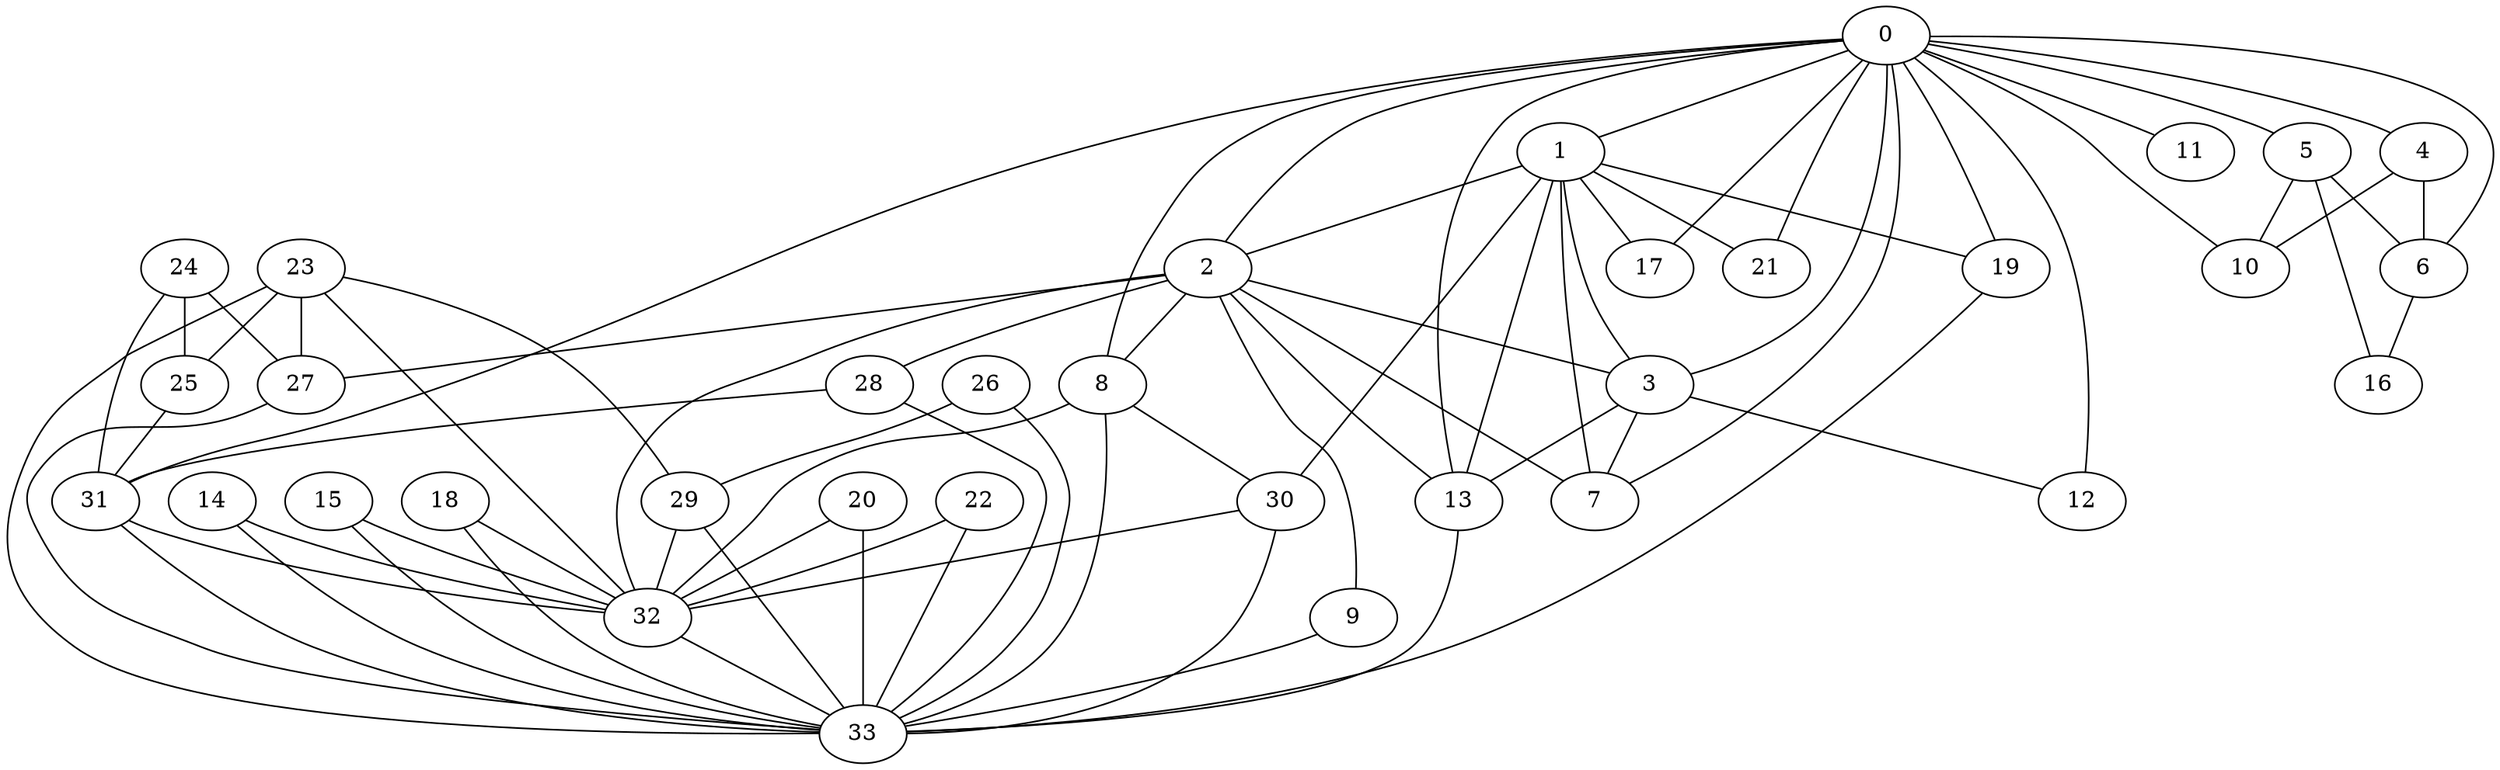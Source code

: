 graph G {
   8 -- 32
   8 -- 30
   8 -- 33
   0 -- 1
   0 -- 10
   0 -- 2
   0 -- 3
   0 -- 4
   0 -- 5
   0 -- 6
   0 -- 7
   0 -- 8
   0 -- 11
   0 -- 12
   0 -- 13
   0 -- 17
   0 -- 19
   0 -- 21
   0 -- 31
   1 -- 2
   1 -- 19
   1 -- 3
   1 -- 7
   1 -- 21
   1 -- 13
   1 -- 17
   1 -- 30
   2 -- 8
   2 -- 9
   2 -- 27
   2 -- 3
   2 -- 7
   2 -- 13
   2 -- 28
   2 -- 32
   3 -- 7
   3 -- 12
   3 -- 13
   4 -- 6
   4 -- 10
   5 -- 16
   5 -- 6
   5 -- 10
   6 -- 16
   9 -- 33
   13 -- 33
   14 -- 32
   14 -- 33
   15 -- 32
   15 -- 33
   18 -- 32
   18 -- 33
   19 -- 33
   20 -- 32
   20 -- 33
   22 -- 32
   22 -- 33
   23 -- 33
   23 -- 25
   23 -- 27
   23 -- 29
   23 -- 32
   24 -- 25
   24 -- 27
   24 -- 31
   25 -- 31
   26 -- 29
   26 -- 33
   27 -- 33
   28 -- 31
   28 -- 33
   29 -- 32
   29 -- 33
   30 -- 33
   30 -- 32
   31 -- 32
   31 -- 33
   32 -- 33
}
